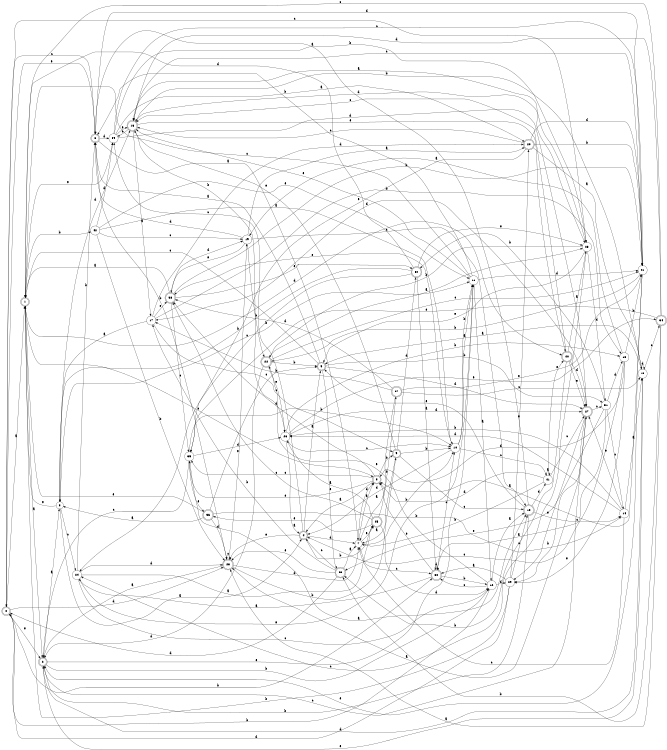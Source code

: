 digraph n35_3 {
__start0 [label="" shape="none"];

rankdir=LR;
size="8,5";

s0 [style="rounded,filled", color="black", fillcolor="white" shape="doublecircle", label="0"];
s1 [style="rounded,filled", color="black", fillcolor="white" shape="doublecircle", label="1"];
s2 [style="rounded,filled", color="black", fillcolor="white" shape="doublecircle", label="2"];
s3 [style="filled", color="black", fillcolor="white" shape="circle", label="3"];
s4 [style="rounded,filled", color="black", fillcolor="white" shape="doublecircle", label="4"];
s5 [style="rounded,filled", color="black", fillcolor="white" shape="doublecircle", label="5"];
s6 [style="rounded,filled", color="black", fillcolor="white" shape="doublecircle", label="6"];
s7 [style="filled", color="black", fillcolor="white" shape="circle", label="7"];
s8 [style="rounded,filled", color="black", fillcolor="white" shape="doublecircle", label="8"];
s9 [style="rounded,filled", color="black", fillcolor="white" shape="doublecircle", label="9"];
s10 [style="filled", color="black", fillcolor="white" shape="circle", label="10"];
s11 [style="filled", color="black", fillcolor="white" shape="circle", label="11"];
s12 [style="filled", color="black", fillcolor="white" shape="circle", label="12"];
s13 [style="rounded,filled", color="black", fillcolor="white" shape="doublecircle", label="13"];
s14 [style="filled", color="black", fillcolor="white" shape="circle", label="14"];
s15 [style="filled", color="black", fillcolor="white" shape="circle", label="15"];
s16 [style="rounded,filled", color="black", fillcolor="white" shape="doublecircle", label="16"];
s17 [style="filled", color="black", fillcolor="white" shape="circle", label="17"];
s18 [style="filled", color="black", fillcolor="white" shape="circle", label="18"];
s19 [style="filled", color="black", fillcolor="white" shape="circle", label="19"];
s20 [style="rounded,filled", color="black", fillcolor="white" shape="doublecircle", label="20"];
s21 [style="filled", color="black", fillcolor="white" shape="circle", label="21"];
s22 [style="rounded,filled", color="black", fillcolor="white" shape="doublecircle", label="22"];
s23 [style="filled", color="black", fillcolor="white" shape="circle", label="23"];
s24 [style="filled", color="black", fillcolor="white" shape="circle", label="24"];
s25 [style="rounded,filled", color="black", fillcolor="white" shape="doublecircle", label="25"];
s26 [style="filled", color="black", fillcolor="white" shape="circle", label="26"];
s27 [style="rounded,filled", color="black", fillcolor="white" shape="doublecircle", label="27"];
s28 [style="rounded,filled", color="black", fillcolor="white" shape="doublecircle", label="28"];
s29 [style="filled", color="black", fillcolor="white" shape="circle", label="29"];
s30 [style="rounded,filled", color="black", fillcolor="white" shape="doublecircle", label="30"];
s31 [style="filled", color="black", fillcolor="white" shape="circle", label="31"];
s32 [style="rounded,filled", color="black", fillcolor="white" shape="doublecircle", label="32"];
s33 [style="rounded,filled", color="black", fillcolor="white" shape="doublecircle", label="33"];
s34 [style="rounded,filled", color="black", fillcolor="white" shape="doublecircle", label="34"];
s35 [style="filled", color="black", fillcolor="white" shape="circle", label="35"];
s36 [style="rounded,filled", color="black", fillcolor="white" shape="doublecircle", label="36"];
s37 [style="rounded,filled", color="black", fillcolor="white" shape="doublecircle", label="37"];
s38 [style="rounded,filled", color="black", fillcolor="white" shape="doublecircle", label="38"];
s39 [style="filled", color="black", fillcolor="white" shape="circle", label="39"];
s40 [style="rounded,filled", color="black", fillcolor="white" shape="doublecircle", label="40"];
s41 [style="filled", color="black", fillcolor="white" shape="circle", label="41"];
s42 [style="filled", color="black", fillcolor="white" shape="circle", label="42"];
s0 -> s1 [label="a"];
s0 -> s30 [label="b"];
s0 -> s23 [label="c"];
s0 -> s28 [label="d"];
s0 -> s2 [label="e"];
s1 -> s2 [label="a"];
s1 -> s42 [label="b"];
s1 -> s8 [label="c"];
s1 -> s40 [label="d"];
s1 -> s39 [label="e"];
s2 -> s3 [label="a"];
s2 -> s12 [label="b"];
s2 -> s27 [label="c"];
s2 -> s15 [label="d"];
s2 -> s11 [label="e"];
s3 -> s4 [label="a"];
s3 -> s11 [label="b"];
s3 -> s24 [label="c"];
s3 -> s16 [label="d"];
s3 -> s1 [label="e"];
s4 -> s5 [label="a"];
s4 -> s25 [label="b"];
s4 -> s39 [label="c"];
s4 -> s7 [label="d"];
s4 -> s28 [label="e"];
s5 -> s6 [label="a"];
s5 -> s31 [label="b"];
s5 -> s1 [label="c"];
s5 -> s27 [label="d"];
s5 -> s33 [label="e"];
s6 -> s7 [label="a"];
s6 -> s28 [label="b"];
s6 -> s0 [label="c"];
s6 -> s39 [label="d"];
s6 -> s0 [label="e"];
s7 -> s8 [label="a"];
s7 -> s10 [label="b"];
s7 -> s30 [label="c"];
s7 -> s8 [label="d"];
s7 -> s25 [label="e"];
s8 -> s4 [label="a"];
s8 -> s9 [label="b"];
s8 -> s35 [label="c"];
s8 -> s38 [label="d"];
s8 -> s35 [label="e"];
s9 -> s7 [label="a"];
s9 -> s10 [label="b"];
s9 -> s13 [label="c"];
s9 -> s32 [label="d"];
s9 -> s16 [label="e"];
s10 -> s11 [label="a"];
s10 -> s11 [label="b"];
s10 -> s41 [label="c"];
s10 -> s4 [label="d"];
s10 -> s38 [label="e"];
s11 -> s12 [label="a"];
s11 -> s6 [label="b"];
s11 -> s1 [label="c"];
s11 -> s21 [label="d"];
s11 -> s16 [label="e"];
s12 -> s13 [label="a"];
s12 -> s0 [label="b"];
s12 -> s30 [label="c"];
s12 -> s29 [label="d"];
s12 -> s22 [label="e"];
s13 -> s6 [label="a"];
s13 -> s2 [label="b"];
s13 -> s14 [label="c"];
s13 -> s41 [label="d"];
s13 -> s5 [label="e"];
s14 -> s15 [label="a"];
s14 -> s26 [label="b"];
s14 -> s7 [label="c"];
s14 -> s26 [label="d"];
s14 -> s27 [label="e"];
s15 -> s5 [label="a"];
s15 -> s16 [label="b"];
s15 -> s34 [label="c"];
s15 -> s15 [label="d"];
s15 -> s2 [label="e"];
s16 -> s17 [label="a"];
s16 -> s26 [label="b"];
s16 -> s39 [label="c"];
s16 -> s23 [label="d"];
s16 -> s40 [label="e"];
s17 -> s3 [label="a"];
s17 -> s18 [label="b"];
s17 -> s9 [label="c"];
s17 -> s20 [label="d"];
s17 -> s38 [label="e"];
s18 -> s19 [label="a"];
s18 -> s21 [label="b"];
s18 -> s4 [label="c"];
s18 -> s8 [label="d"];
s18 -> s29 [label="e"];
s19 -> s20 [label="a"];
s19 -> s22 [label="b"];
s19 -> s13 [label="c"];
s19 -> s6 [label="d"];
s19 -> s38 [label="e"];
s20 -> s15 [label="a"];
s20 -> s21 [label="b"];
s20 -> s16 [label="c"];
s20 -> s21 [label="d"];
s20 -> s35 [label="e"];
s21 -> s8 [label="a"];
s21 -> s22 [label="b"];
s21 -> s16 [label="c"];
s21 -> s6 [label="d"];
s21 -> s2 [label="e"];
s22 -> s23 [label="a"];
s22 -> s5 [label="b"];
s22 -> s21 [label="c"];
s22 -> s2 [label="d"];
s22 -> s26 [label="e"];
s23 -> s16 [label="a"];
s23 -> s22 [label="b"];
s23 -> s24 [label="c"];
s23 -> s31 [label="d"];
s23 -> s5 [label="e"];
s24 -> s25 [label="a"];
s24 -> s6 [label="b"];
s24 -> s12 [label="c"];
s24 -> s28 [label="d"];
s24 -> s11 [label="e"];
s25 -> s26 [label="a"];
s25 -> s37 [label="b"];
s25 -> s38 [label="c"];
s25 -> s12 [label="d"];
s25 -> s36 [label="e"];
s26 -> s4 [label="a"];
s26 -> s18 [label="b"];
s26 -> s10 [label="c"];
s26 -> s27 [label="d"];
s26 -> s34 [label="e"];
s27 -> s28 [label="a"];
s27 -> s29 [label="b"];
s27 -> s31 [label="c"];
s27 -> s17 [label="d"];
s27 -> s29 [label="e"];
s28 -> s2 [label="a"];
s28 -> s9 [label="b"];
s28 -> s28 [label="c"];
s28 -> s7 [label="d"];
s28 -> s19 [label="e"];
s29 -> s30 [label="a"];
s29 -> s1 [label="b"];
s29 -> s13 [label="c"];
s29 -> s0 [label="d"];
s29 -> s20 [label="e"];
s30 -> s24 [label="a"];
s30 -> s12 [label="b"];
s30 -> s10 [label="c"];
s30 -> s30 [label="d"];
s30 -> s8 [label="e"];
s31 -> s30 [label="a"];
s31 -> s32 [label="b"];
s31 -> s14 [label="c"];
s31 -> s18 [label="d"];
s31 -> s33 [label="e"];
s32 -> s30 [label="a"];
s32 -> s3 [label="b"];
s32 -> s24 [label="c"];
s32 -> s1 [label="d"];
s32 -> s23 [label="e"];
s33 -> s7 [label="a"];
s33 -> s17 [label="b"];
s33 -> s4 [label="c"];
s33 -> s0 [label="d"];
s33 -> s28 [label="e"];
s34 -> s28 [label="a"];
s34 -> s33 [label="b"];
s34 -> s1 [label="c"];
s34 -> s16 [label="d"];
s34 -> s35 [label="e"];
s35 -> s13 [label="a"];
s35 -> s10 [label="b"];
s35 -> s2 [label="c"];
s35 -> s26 [label="d"];
s35 -> s36 [label="e"];
s36 -> s3 [label="a"];
s36 -> s14 [label="b"];
s36 -> s5 [label="c"];
s36 -> s28 [label="d"];
s36 -> s1 [label="e"];
s37 -> s7 [label="a"];
s37 -> s17 [label="b"];
s37 -> s15 [label="c"];
s37 -> s38 [label="d"];
s37 -> s21 [label="e"];
s38 -> s1 [label="a"];
s38 -> s21 [label="b"];
s38 -> s35 [label="c"];
s38 -> s19 [label="d"];
s38 -> s32 [label="e"];
s39 -> s20 [label="a"];
s39 -> s23 [label="b"];
s39 -> s21 [label="c"];
s39 -> s27 [label="d"];
s39 -> s16 [label="e"];
s40 -> s23 [label="a"];
s40 -> s33 [label="b"];
s40 -> s16 [label="c"];
s40 -> s27 [label="d"];
s40 -> s27 [label="e"];
s41 -> s41 [label="a"];
s41 -> s7 [label="b"];
s41 -> s27 [label="c"];
s41 -> s8 [label="d"];
s41 -> s40 [label="e"];
s42 -> s10 [label="a"];
s42 -> s28 [label="b"];
s42 -> s19 [label="c"];
s42 -> s39 [label="d"];
s42 -> s11 [label="e"];

}